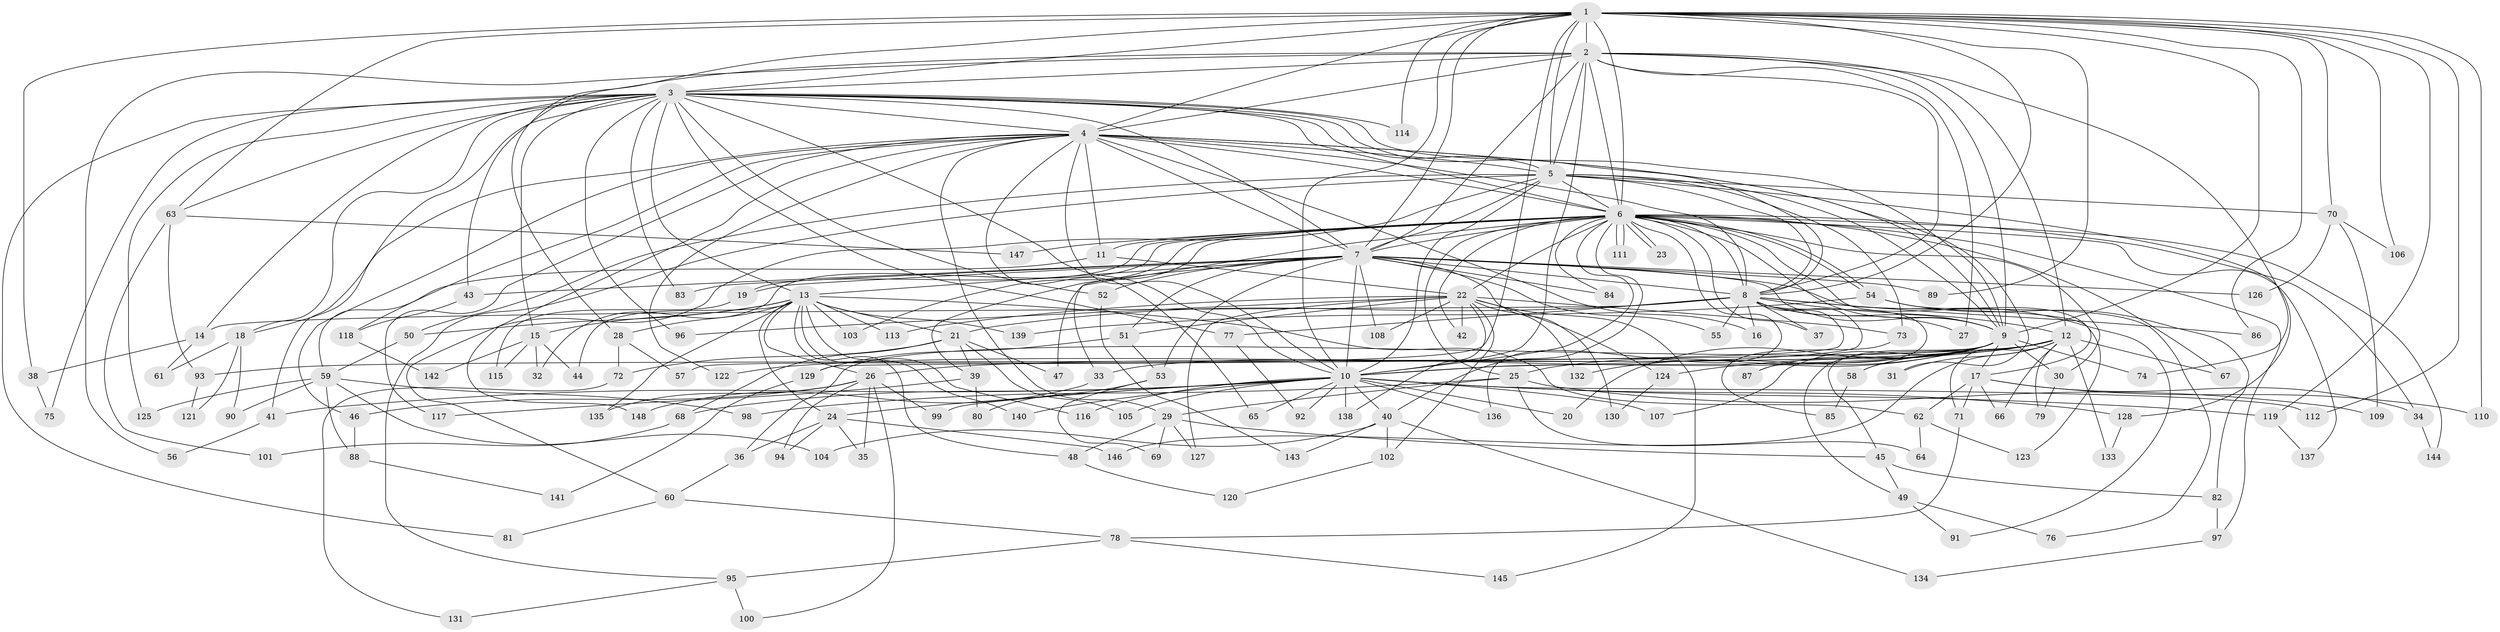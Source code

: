 // Generated by graph-tools (version 1.1) at 2025/44/03/09/25 04:44:08]
// undirected, 148 vertices, 321 edges
graph export_dot {
graph [start="1"]
  node [color=gray90,style=filled];
  1;
  2;
  3;
  4;
  5;
  6;
  7;
  8;
  9;
  10;
  11;
  12;
  13;
  14;
  15;
  16;
  17;
  18;
  19;
  20;
  21;
  22;
  23;
  24;
  25;
  26;
  27;
  28;
  29;
  30;
  31;
  32;
  33;
  34;
  35;
  36;
  37;
  38;
  39;
  40;
  41;
  42;
  43;
  44;
  45;
  46;
  47;
  48;
  49;
  50;
  51;
  52;
  53;
  54;
  55;
  56;
  57;
  58;
  59;
  60;
  61;
  62;
  63;
  64;
  65;
  66;
  67;
  68;
  69;
  70;
  71;
  72;
  73;
  74;
  75;
  76;
  77;
  78;
  79;
  80;
  81;
  82;
  83;
  84;
  85;
  86;
  87;
  88;
  89;
  90;
  91;
  92;
  93;
  94;
  95;
  96;
  97;
  98;
  99;
  100;
  101;
  102;
  103;
  104;
  105;
  106;
  107;
  108;
  109;
  110;
  111;
  112;
  113;
  114;
  115;
  116;
  117;
  118;
  119;
  120;
  121;
  122;
  123;
  124;
  125;
  126;
  127;
  128;
  129;
  130;
  131;
  132;
  133;
  134;
  135;
  136;
  137;
  138;
  139;
  140;
  141;
  142;
  143;
  144;
  145;
  146;
  147;
  148;
  1 -- 2;
  1 -- 3;
  1 -- 4;
  1 -- 5;
  1 -- 6;
  1 -- 7;
  1 -- 8;
  1 -- 9;
  1 -- 10;
  1 -- 28;
  1 -- 38;
  1 -- 57;
  1 -- 63;
  1 -- 70;
  1 -- 86;
  1 -- 89;
  1 -- 106;
  1 -- 110;
  1 -- 112;
  1 -- 114;
  1 -- 119;
  2 -- 3;
  2 -- 4;
  2 -- 5;
  2 -- 6;
  2 -- 7;
  2 -- 8;
  2 -- 9;
  2 -- 10;
  2 -- 12;
  2 -- 27;
  2 -- 43;
  2 -- 56;
  2 -- 74;
  3 -- 4;
  3 -- 5;
  3 -- 6;
  3 -- 7;
  3 -- 8;
  3 -- 9;
  3 -- 10;
  3 -- 13;
  3 -- 14;
  3 -- 15;
  3 -- 18;
  3 -- 41;
  3 -- 52;
  3 -- 63;
  3 -- 75;
  3 -- 77;
  3 -- 81;
  3 -- 83;
  3 -- 96;
  3 -- 114;
  3 -- 125;
  4 -- 5;
  4 -- 6;
  4 -- 7;
  4 -- 8;
  4 -- 9;
  4 -- 10;
  4 -- 11;
  4 -- 16;
  4 -- 18;
  4 -- 29;
  4 -- 31;
  4 -- 46;
  4 -- 65;
  4 -- 117;
  4 -- 118;
  4 -- 122;
  4 -- 148;
  5 -- 6;
  5 -- 7;
  5 -- 8;
  5 -- 9;
  5 -- 10;
  5 -- 50;
  5 -- 60;
  5 -- 70;
  5 -- 73;
  5 -- 95;
  5 -- 128;
  6 -- 7;
  6 -- 8;
  6 -- 9;
  6 -- 10;
  6 -- 11;
  6 -- 17;
  6 -- 19;
  6 -- 22;
  6 -- 23;
  6 -- 23;
  6 -- 25;
  6 -- 30;
  6 -- 32;
  6 -- 33;
  6 -- 34;
  6 -- 37;
  6 -- 39;
  6 -- 40;
  6 -- 42;
  6 -- 54;
  6 -- 54;
  6 -- 67;
  6 -- 84;
  6 -- 97;
  6 -- 103;
  6 -- 111;
  6 -- 111;
  6 -- 136;
  6 -- 137;
  6 -- 144;
  6 -- 147;
  7 -- 8;
  7 -- 9;
  7 -- 10;
  7 -- 13;
  7 -- 19;
  7 -- 43;
  7 -- 47;
  7 -- 51;
  7 -- 52;
  7 -- 53;
  7 -- 55;
  7 -- 83;
  7 -- 84;
  7 -- 89;
  7 -- 108;
  7 -- 123;
  7 -- 126;
  7 -- 130;
  8 -- 9;
  8 -- 10;
  8 -- 12;
  8 -- 14;
  8 -- 16;
  8 -- 21;
  8 -- 27;
  8 -- 37;
  8 -- 55;
  8 -- 77;
  8 -- 86;
  8 -- 87;
  8 -- 91;
  8 -- 129;
  9 -- 10;
  9 -- 17;
  9 -- 20;
  9 -- 25;
  9 -- 30;
  9 -- 33;
  9 -- 36;
  9 -- 45;
  9 -- 49;
  9 -- 58;
  9 -- 74;
  9 -- 87;
  9 -- 107;
  9 -- 132;
  10 -- 20;
  10 -- 24;
  10 -- 40;
  10 -- 41;
  10 -- 65;
  10 -- 68;
  10 -- 92;
  10 -- 99;
  10 -- 105;
  10 -- 107;
  10 -- 112;
  10 -- 116;
  10 -- 119;
  10 -- 128;
  10 -- 136;
  10 -- 138;
  10 -- 140;
  11 -- 22;
  11 -- 59;
  12 -- 26;
  12 -- 31;
  12 -- 58;
  12 -- 66;
  12 -- 67;
  12 -- 71;
  12 -- 79;
  12 -- 93;
  12 -- 122;
  12 -- 124;
  12 -- 133;
  12 -- 146;
  13 -- 15;
  13 -- 21;
  13 -- 24;
  13 -- 26;
  13 -- 28;
  13 -- 44;
  13 -- 48;
  13 -- 50;
  13 -- 62;
  13 -- 103;
  13 -- 113;
  13 -- 116;
  13 -- 135;
  13 -- 139;
  13 -- 140;
  14 -- 38;
  14 -- 61;
  15 -- 32;
  15 -- 44;
  15 -- 115;
  15 -- 142;
  17 -- 34;
  17 -- 62;
  17 -- 66;
  17 -- 71;
  17 -- 110;
  18 -- 61;
  18 -- 90;
  18 -- 121;
  19 -- 115;
  21 -- 39;
  21 -- 47;
  21 -- 68;
  21 -- 72;
  21 -- 105;
  22 -- 42;
  22 -- 51;
  22 -- 73;
  22 -- 96;
  22 -- 102;
  22 -- 108;
  22 -- 113;
  22 -- 124;
  22 -- 127;
  22 -- 132;
  22 -- 138;
  22 -- 145;
  24 -- 35;
  24 -- 36;
  24 -- 94;
  24 -- 146;
  25 -- 29;
  25 -- 64;
  25 -- 98;
  25 -- 109;
  26 -- 35;
  26 -- 46;
  26 -- 94;
  26 -- 99;
  26 -- 100;
  26 -- 135;
  28 -- 57;
  28 -- 72;
  29 -- 45;
  29 -- 48;
  29 -- 69;
  29 -- 127;
  30 -- 79;
  33 -- 148;
  34 -- 144;
  36 -- 60;
  38 -- 75;
  39 -- 80;
  39 -- 117;
  40 -- 102;
  40 -- 104;
  40 -- 134;
  40 -- 143;
  41 -- 56;
  43 -- 118;
  45 -- 49;
  45 -- 82;
  46 -- 88;
  48 -- 120;
  49 -- 76;
  49 -- 91;
  50 -- 59;
  51 -- 53;
  51 -- 129;
  52 -- 143;
  53 -- 69;
  53 -- 80;
  54 -- 76;
  54 -- 82;
  54 -- 139;
  58 -- 85;
  59 -- 88;
  59 -- 90;
  59 -- 98;
  59 -- 104;
  59 -- 125;
  60 -- 78;
  60 -- 81;
  62 -- 64;
  62 -- 123;
  63 -- 93;
  63 -- 101;
  63 -- 147;
  68 -- 101;
  70 -- 106;
  70 -- 109;
  70 -- 126;
  71 -- 78;
  72 -- 131;
  73 -- 85;
  77 -- 92;
  78 -- 95;
  78 -- 145;
  82 -- 97;
  88 -- 141;
  93 -- 121;
  95 -- 100;
  95 -- 131;
  97 -- 134;
  102 -- 120;
  118 -- 142;
  119 -- 137;
  124 -- 130;
  128 -- 133;
  129 -- 141;
}
